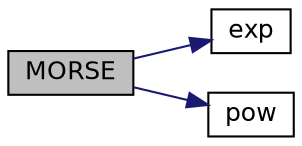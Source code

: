 digraph "MORSE"
{
 // INTERACTIVE_SVG=YES
 // LATEX_PDF_SIZE
  bgcolor="transparent";
  edge [fontname="Helvetica",fontsize="12",labelfontname="Helvetica",labelfontsize="12"];
  node [fontname="Helvetica",fontsize="12",shape=record];
  rankdir="LR";
  Node1 [label="MORSE",height=0.2,width=0.4,color="black", fillcolor="grey75", style="filled", fontcolor="black",tooltip="Morse potential functions."];
  Node1 -> Node2 [color="midnightblue",fontsize="12",style="solid",fontname="Helvetica"];
  Node2 [label="exp",height=0.2,width=0.4,color="black",URL="$autodiff_8libmd_8cc_ade909d25ab24d31221b8640c8c6e58c3.html#ade909d25ab24d31221b8640c8c6e58c3",tooltip=" "];
  Node1 -> Node3 [color="midnightblue",fontsize="12",style="solid",fontname="Helvetica"];
  Node3 [label="pow",height=0.2,width=0.4,color="black",URL="$autodiff_8libmd_8cc_a4fd9e414f0c7ab2098dcea6c6de318d9.html#a4fd9e414f0c7ab2098dcea6c6de318d9",tooltip=" "];
}
